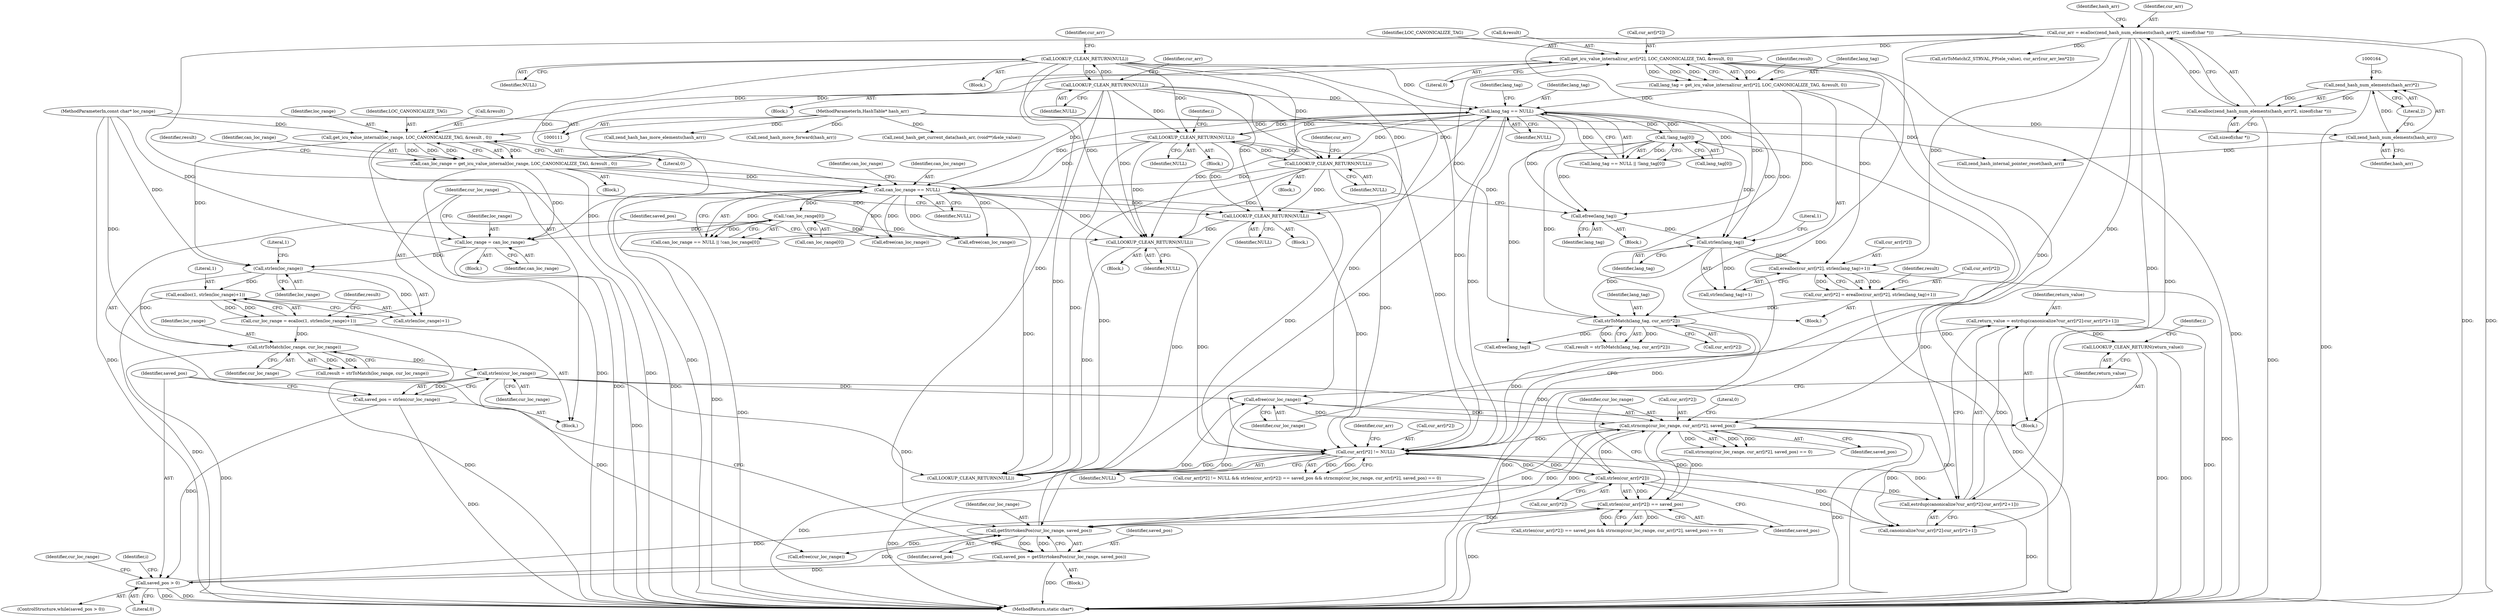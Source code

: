 digraph "1_php-src_97eff7eb57fc2320c267a949cffd622c38712484?w=1_25@API" {
"1000424" [label="(Call,return_value = estrdup(canonicalize?cur_arr[i*2]:cur_arr[i*2+1]))"];
"1000426" [label="(Call,estrdup(canonicalize?cur_arr[i*2]:cur_arr[i*2+1]))"];
"1000397" [label="(Call,cur_arr[i*2] != NULL)"];
"1000156" [label="(Call,cur_arr = ecalloc(zend_hash_num_elements(hash_arr)*2, sizeof(char *)))"];
"1000158" [label="(Call,ecalloc(zend_hash_num_elements(hash_arr)*2, sizeof(char *)))"];
"1000159" [label="(Call,zend_hash_num_elements(hash_arr)*2)"];
"1000160" [label="(Call,zend_hash_num_elements(hash_arr))"];
"1000113" [label="(MethodParameterIn,HashTable* hash_arr)"];
"1000406" [label="(Call,strlen(cur_arr[i*2]))"];
"1000414" [label="(Call,strncmp(cur_loc_range, cur_arr[i*2], saved_pos))"];
"1000441" [label="(Call,efree(cur_loc_range))"];
"1000378" [label="(Call,strlen(cur_loc_range))"];
"1000361" [label="(Call,strToMatch(loc_range, cur_loc_range))"];
"1000356" [label="(Call,strlen(loc_range))"];
"1000348" [label="(Call,loc_range = can_loc_range)"];
"1000317" [label="(Call,can_loc_range = get_icu_value_internal(loc_range, LOC_CANONICALIZE_TAG, &result , 0))"];
"1000319" [label="(Call,get_icu_value_internal(loc_range, LOC_CANONICALIZE_TAG, &result , 0))"];
"1000112" [label="(MethodParameterIn,const char* loc_range)"];
"1000249" [label="(Call,get_icu_value_internal(cur_arr[i*2], LOC_CANONICALIZE_TAG, &result, 0))"];
"1000298" [label="(Call,strToMatch(lang_tag, cur_arr[i*2]))"];
"1000293" [label="(Call,strlen(lang_tag))"];
"1000247" [label="(Call,lang_tag = get_icu_value_internal(cur_arr[i*2], LOC_CANONICALIZE_TAG, &result, 0))"];
"1000268" [label="(Call,!lang_tag[0])"];
"1000265" [label="(Call,lang_tag == NULL)"];
"1000220" [label="(Call,LOOKUP_CLEAN_RETURN(NULL))"];
"1000192" [label="(Call,LOOKUP_CLEAN_RETURN(NULL))"];
"1000312" [label="(Call,LOOKUP_CLEAN_RETURN(NULL))"];
"1000278" [label="(Call,LOOKUP_CLEAN_RETURN(NULL))"];
"1000276" [label="(Call,efree(lang_tag))"];
"1000280" [label="(Call,cur_arr[i*2] = erealloc(cur_arr[i*2], strlen(lang_tag)+1))"];
"1000286" [label="(Call,erealloc(cur_arr[i*2], strlen(lang_tag)+1))"];
"1000331" [label="(Call,can_loc_range == NULL)"];
"1000334" [label="(Call,!can_loc_range[0])"];
"1000351" [label="(Call,cur_loc_range = ecalloc(1, strlen(loc_range)+1))"];
"1000353" [label="(Call,ecalloc(1, strlen(loc_range)+1))"];
"1000447" [label="(Call,getStrrtokenPos(cur_loc_range, saved_pos))"];
"1000405" [label="(Call,strlen(cur_arr[i*2]) == saved_pos)"];
"1000381" [label="(Call,saved_pos > 0)"];
"1000376" [label="(Call,saved_pos = strlen(cur_loc_range))"];
"1000445" [label="(Call,saved_pos = getStrrtokenPos(cur_loc_range, saved_pos))"];
"1000344" [label="(Call,LOOKUP_CLEAN_RETURN(NULL))"];
"1000374" [label="(Call,LOOKUP_CLEAN_RETURN(NULL))"];
"1000443" [label="(Call,LOOKUP_CLEAN_RETURN(return_value))"];
"1000396" [label="(Call,cur_arr[i*2] != NULL && strlen(cur_arr[i*2]) == saved_pos && strncmp(cur_loc_range, cur_arr[i*2], saved_pos) == 0)"];
"1000404" [label="(Call,strlen(cur_arr[i*2]) == saved_pos && strncmp(cur_loc_range, cur_arr[i*2], saved_pos) == 0)"];
"1000334" [label="(Call,!can_loc_range[0])"];
"1000246" [label="(Block,)"];
"1000281" [label="(Call,cur_arr[i*2])"];
"1000249" [label="(Call,get_icu_value_internal(cur_arr[i*2], LOC_CANONICALIZE_TAG, &result, 0))"];
"1000296" [label="(Call,result = strToMatch(lang_tag, cur_arr[i*2]))"];
"1000354" [label="(Literal,1)"];
"1000381" [label="(Call,saved_pos > 0)"];
"1000272" [label="(Block,)"];
"1000449" [label="(Identifier,saved_pos)"];
"1000282" [label="(Identifier,cur_arr)"];
"1000363" [label="(Identifier,cur_loc_range)"];
"1000452" [label="(Call,LOOKUP_CLEAN_RETURN(NULL))"];
"1000330" [label="(Call,can_loc_range == NULL || !can_loc_range[0])"];
"1000267" [label="(Identifier,NULL)"];
"1000300" [label="(Call,cur_arr[i*2])"];
"1000266" [label="(Identifier,lang_tag)"];
"1000447" [label="(Call,getStrrtokenPos(cur_loc_range, saved_pos))"];
"1000177" [label="(Call,zend_hash_get_current_data(hash_arr, (void**)&ele_value))"];
"1000422" [label="(Literal,0)"];
"1000258" [label="(Literal,0)"];
"1000317" [label="(Call,can_loc_range = get_icu_value_internal(loc_range, LOC_CANONICALIZE_TAG, &result , 0))"];
"1000192" [label="(Call,LOOKUP_CLEAN_RETURN(NULL))"];
"1000351" [label="(Call,cur_loc_range = ecalloc(1, strlen(loc_range)+1))"];
"1000169" [label="(Call,zend_hash_has_more_elements(hash_arr))"];
"1000331" [label="(Call,can_loc_range == NULL)"];
"1000112" [label="(MethodParameterIn,const char* loc_range)"];
"1000280" [label="(Call,cur_arr[i*2] = erealloc(cur_arr[i*2], strlen(lang_tag)+1))"];
"1000378" [label="(Call,strlen(cur_loc_range))"];
"1000297" [label="(Identifier,result)"];
"1000413" [label="(Call,strncmp(cur_loc_range, cur_arr[i*2], saved_pos) == 0)"];
"1000342" [label="(Call,efree(can_loc_range))"];
"1000276" [label="(Call,efree(lang_tag))"];
"1000193" [label="(Identifier,NULL)"];
"1000427" [label="(Call,canonicalize?cur_arr[i*2]:cur_arr[i*2+1])"];
"1000345" [label="(Identifier,NULL)"];
"1000318" [label="(Identifier,can_loc_range)"];
"1000328" [label="(Identifier,result)"];
"1000393" [label="(Identifier,i)"];
"1000277" [label="(Identifier,lang_tag)"];
"1000166" [label="(Call,zend_hash_internal_pointer_reset(hash_arr))"];
"1000335" [label="(Call,can_loc_range[0])"];
"1000350" [label="(Identifier,can_loc_range)"];
"1000424" [label="(Call,return_value = estrdup(canonicalize?cur_arr[i*2]:cur_arr[i*2+1]))"];
"1000320" [label="(Identifier,loc_range)"];
"1000344" [label="(Call,LOOKUP_CLEAN_RETURN(NULL))"];
"1000162" [label="(Literal,2)"];
"1000445" [label="(Call,saved_pos = getStrrtokenPos(cur_loc_range, saved_pos))"];
"1000156" [label="(Call,cur_arr = ecalloc(zend_hash_num_elements(hash_arr)*2, sizeof(char *)))"];
"1000408" [label="(Identifier,cur_arr)"];
"1000163" [label="(Call,sizeof(char *))"];
"1000265" [label="(Call,lang_tag == NULL)"];
"1000405" [label="(Call,strlen(cur_arr[i*2]) == saved_pos)"];
"1000375" [label="(Identifier,NULL)"];
"1000312" [label="(Call,LOOKUP_CLEAN_RETURN(NULL))"];
"1000219" [label="(Block,)"];
"1000275" [label="(Block,)"];
"1000415" [label="(Identifier,cur_loc_range)"];
"1000442" [label="(Identifier,cur_loc_range)"];
"1000298" [label="(Call,strToMatch(lang_tag, cur_arr[i*2]))"];
"1000220" [label="(Call,LOOKUP_CLEAN_RETURN(NULL))"];
"1000376" [label="(Call,saved_pos = strlen(cur_loc_range))"];
"1000450" [label="(Call,efree(cur_loc_range))"];
"1000305" [label="(Call,efree(lang_tag))"];
"1000207" [label="(Call,strToMatch(Z_STRVAL_PP(ele_value), cur_arr[cur_arr_len*2]))"];
"1000324" [label="(Literal,0)"];
"1000158" [label="(Call,ecalloc(zend_hash_num_elements(hash_arr)*2, sizeof(char *)))"];
"1000295" [label="(Literal,1)"];
"1000269" [label="(Call,lang_tag[0])"];
"1000191" [label="(Block,)"];
"1000255" [label="(Identifier,LOC_CANONICALIZE_TAG)"];
"1000256" [label="(Call,&result)"];
"1000352" [label="(Identifier,cur_loc_range)"];
"1000293" [label="(Call,strlen(lang_tag))"];
"1000279" [label="(Identifier,NULL)"];
"1000250" [label="(Call,cur_arr[i*2])"];
"1000416" [label="(Call,cur_arr[i*2])"];
"1000262" [label="(Identifier,result)"];
"1000426" [label="(Call,estrdup(canonicalize?cur_arr[i*2]:cur_arr[i*2+1]))"];
"1000336" [label="(Identifier,can_loc_range)"];
"1000373" [label="(Block,)"];
"1000268" [label="(Call,!lang_tag[0])"];
"1000353" [label="(Call,ecalloc(1, strlen(loc_range)+1))"];
"1000443" [label="(Call,LOOKUP_CLEAN_RETURN(return_value))"];
"1000412" [label="(Identifier,saved_pos)"];
"1000387" [label="(Identifier,i)"];
"1000374" [label="(Call,LOOKUP_CLEAN_RETURN(NULL))"];
"1000270" [label="(Identifier,lang_tag)"];
"1000113" [label="(MethodParameterIn,HashTable* hash_arr)"];
"1000421" [label="(Identifier,saved_pos)"];
"1000311" [label="(Block,)"];
"1000347" [label="(Block,)"];
"1000397" [label="(Call,cur_arr[i*2] != NULL)"];
"1000349" [label="(Identifier,loc_range)"];
"1000356" [label="(Call,strlen(loc_range))"];
"1000357" [label="(Identifier,loc_range)"];
"1000383" [label="(Literal,0)"];
"1000382" [label="(Identifier,saved_pos)"];
"1000287" [label="(Call,cur_arr[i*2])"];
"1000425" [label="(Identifier,return_value)"];
"1000407" [label="(Call,cur_arr[i*2])"];
"1000367" [label="(Call,efree(can_loc_range))"];
"1000414" [label="(Call,strncmp(cur_loc_range, cur_arr[i*2], saved_pos))"];
"1000196" [label="(Identifier,cur_arr)"];
"1000333" [label="(Identifier,NULL)"];
"1000167" [label="(Identifier,hash_arr)"];
"1000248" [label="(Identifier,lang_tag)"];
"1000360" [label="(Identifier,result)"];
"1000286" [label="(Call,erealloc(cur_arr[i*2], strlen(lang_tag)+1))"];
"1000403" [label="(Identifier,NULL)"];
"1000380" [label="(ControlStructure,while(saved_pos > 0))"];
"1000454" [label="(MethodReturn,static char*)"];
"1000451" [label="(Identifier,cur_loc_range)"];
"1000338" [label="(Block,)"];
"1000299" [label="(Identifier,lang_tag)"];
"1000361" [label="(Call,strToMatch(loc_range, cur_loc_range))"];
"1000446" [label="(Identifier,saved_pos)"];
"1000384" [label="(Block,)"];
"1000157" [label="(Identifier,cur_arr)"];
"1000321" [label="(Identifier,LOC_CANONICALIZE_TAG)"];
"1000294" [label="(Identifier,lang_tag)"];
"1000348" [label="(Call,loc_range = can_loc_range)"];
"1000316" [label="(Block,)"];
"1000115" [label="(Block,)"];
"1000319" [label="(Call,get_icu_value_internal(loc_range, LOC_CANONICALIZE_TAG, &result , 0))"];
"1000161" [label="(Identifier,hash_arr)"];
"1000359" [label="(Call,result = strToMatch(loc_range, cur_loc_range))"];
"1000332" [label="(Identifier,can_loc_range)"];
"1000172" [label="(Call,zend_hash_move_forward(hash_arr))"];
"1000160" [label="(Call,zend_hash_num_elements(hash_arr))"];
"1000355" [label="(Call,strlen(loc_range)+1)"];
"1000406" [label="(Call,strlen(cur_arr[i*2]))"];
"1000377" [label="(Identifier,saved_pos)"];
"1000221" [label="(Identifier,NULL)"];
"1000313" [label="(Identifier,NULL)"];
"1000448" [label="(Identifier,cur_loc_range)"];
"1000423" [label="(Block,)"];
"1000292" [label="(Call,strlen(lang_tag)+1)"];
"1000398" [label="(Call,cur_arr[i*2])"];
"1000247" [label="(Call,lang_tag = get_icu_value_internal(cur_arr[i*2], LOC_CANONICALIZE_TAG, &result, 0))"];
"1000224" [label="(Identifier,cur_arr)"];
"1000322" [label="(Call,&result)"];
"1000264" [label="(Call,lang_tag == NULL || !lang_tag[0])"];
"1000278" [label="(Call,LOOKUP_CLEAN_RETURN(NULL))"];
"1000444" [label="(Identifier,return_value)"];
"1000159" [label="(Call,zend_hash_num_elements(hash_arr)*2)"];
"1000245" [label="(Identifier,i)"];
"1000379" [label="(Identifier,cur_loc_range)"];
"1000362" [label="(Identifier,loc_range)"];
"1000358" [label="(Literal,1)"];
"1000441" [label="(Call,efree(cur_loc_range))"];
"1000424" -> "1000423"  [label="AST: "];
"1000424" -> "1000426"  [label="CFG: "];
"1000425" -> "1000424"  [label="AST: "];
"1000426" -> "1000424"  [label="AST: "];
"1000442" -> "1000424"  [label="CFG: "];
"1000424" -> "1000454"  [label="DDG: "];
"1000426" -> "1000424"  [label="DDG: "];
"1000424" -> "1000443"  [label="DDG: "];
"1000426" -> "1000427"  [label="CFG: "];
"1000427" -> "1000426"  [label="AST: "];
"1000426" -> "1000454"  [label="DDG: "];
"1000397" -> "1000426"  [label="DDG: "];
"1000156" -> "1000426"  [label="DDG: "];
"1000406" -> "1000426"  [label="DDG: "];
"1000414" -> "1000426"  [label="DDG: "];
"1000397" -> "1000396"  [label="AST: "];
"1000397" -> "1000403"  [label="CFG: "];
"1000398" -> "1000397"  [label="AST: "];
"1000403" -> "1000397"  [label="AST: "];
"1000408" -> "1000397"  [label="CFG: "];
"1000396" -> "1000397"  [label="CFG: "];
"1000397" -> "1000454"  [label="DDG: "];
"1000397" -> "1000396"  [label="DDG: "];
"1000397" -> "1000396"  [label="DDG: "];
"1000156" -> "1000397"  [label="DDG: "];
"1000406" -> "1000397"  [label="DDG: "];
"1000414" -> "1000397"  [label="DDG: "];
"1000298" -> "1000397"  [label="DDG: "];
"1000312" -> "1000397"  [label="DDG: "];
"1000192" -> "1000397"  [label="DDG: "];
"1000344" -> "1000397"  [label="DDG: "];
"1000278" -> "1000397"  [label="DDG: "];
"1000220" -> "1000397"  [label="DDG: "];
"1000331" -> "1000397"  [label="DDG: "];
"1000374" -> "1000397"  [label="DDG: "];
"1000265" -> "1000397"  [label="DDG: "];
"1000397" -> "1000406"  [label="DDG: "];
"1000397" -> "1000427"  [label="DDG: "];
"1000397" -> "1000452"  [label="DDG: "];
"1000156" -> "1000115"  [label="AST: "];
"1000156" -> "1000158"  [label="CFG: "];
"1000157" -> "1000156"  [label="AST: "];
"1000158" -> "1000156"  [label="AST: "];
"1000167" -> "1000156"  [label="CFG: "];
"1000156" -> "1000454"  [label="DDG: "];
"1000156" -> "1000454"  [label="DDG: "];
"1000158" -> "1000156"  [label="DDG: "];
"1000156" -> "1000207"  [label="DDG: "];
"1000156" -> "1000249"  [label="DDG: "];
"1000156" -> "1000286"  [label="DDG: "];
"1000156" -> "1000298"  [label="DDG: "];
"1000156" -> "1000406"  [label="DDG: "];
"1000156" -> "1000414"  [label="DDG: "];
"1000156" -> "1000427"  [label="DDG: "];
"1000158" -> "1000163"  [label="CFG: "];
"1000159" -> "1000158"  [label="AST: "];
"1000163" -> "1000158"  [label="AST: "];
"1000158" -> "1000454"  [label="DDG: "];
"1000159" -> "1000158"  [label="DDG: "];
"1000159" -> "1000158"  [label="DDG: "];
"1000159" -> "1000162"  [label="CFG: "];
"1000160" -> "1000159"  [label="AST: "];
"1000162" -> "1000159"  [label="AST: "];
"1000164" -> "1000159"  [label="CFG: "];
"1000159" -> "1000454"  [label="DDG: "];
"1000160" -> "1000159"  [label="DDG: "];
"1000160" -> "1000161"  [label="CFG: "];
"1000161" -> "1000160"  [label="AST: "];
"1000162" -> "1000160"  [label="CFG: "];
"1000113" -> "1000160"  [label="DDG: "];
"1000160" -> "1000166"  [label="DDG: "];
"1000113" -> "1000111"  [label="AST: "];
"1000113" -> "1000454"  [label="DDG: "];
"1000113" -> "1000166"  [label="DDG: "];
"1000113" -> "1000169"  [label="DDG: "];
"1000113" -> "1000172"  [label="DDG: "];
"1000113" -> "1000177"  [label="DDG: "];
"1000406" -> "1000405"  [label="AST: "];
"1000406" -> "1000407"  [label="CFG: "];
"1000407" -> "1000406"  [label="AST: "];
"1000412" -> "1000406"  [label="CFG: "];
"1000406" -> "1000454"  [label="DDG: "];
"1000406" -> "1000405"  [label="DDG: "];
"1000406" -> "1000414"  [label="DDG: "];
"1000406" -> "1000427"  [label="DDG: "];
"1000414" -> "1000413"  [label="AST: "];
"1000414" -> "1000421"  [label="CFG: "];
"1000415" -> "1000414"  [label="AST: "];
"1000416" -> "1000414"  [label="AST: "];
"1000421" -> "1000414"  [label="AST: "];
"1000422" -> "1000414"  [label="CFG: "];
"1000414" -> "1000454"  [label="DDG: "];
"1000414" -> "1000405"  [label="DDG: "];
"1000414" -> "1000413"  [label="DDG: "];
"1000414" -> "1000413"  [label="DDG: "];
"1000414" -> "1000413"  [label="DDG: "];
"1000441" -> "1000414"  [label="DDG: "];
"1000378" -> "1000414"  [label="DDG: "];
"1000447" -> "1000414"  [label="DDG: "];
"1000405" -> "1000414"  [label="DDG: "];
"1000414" -> "1000427"  [label="DDG: "];
"1000414" -> "1000441"  [label="DDG: "];
"1000414" -> "1000447"  [label="DDG: "];
"1000414" -> "1000447"  [label="DDG: "];
"1000441" -> "1000423"  [label="AST: "];
"1000441" -> "1000442"  [label="CFG: "];
"1000442" -> "1000441"  [label="AST: "];
"1000444" -> "1000441"  [label="CFG: "];
"1000378" -> "1000441"  [label="DDG: "];
"1000447" -> "1000441"  [label="DDG: "];
"1000441" -> "1000447"  [label="DDG: "];
"1000378" -> "1000376"  [label="AST: "];
"1000378" -> "1000379"  [label="CFG: "];
"1000379" -> "1000378"  [label="AST: "];
"1000376" -> "1000378"  [label="CFG: "];
"1000378" -> "1000376"  [label="DDG: "];
"1000361" -> "1000378"  [label="DDG: "];
"1000378" -> "1000447"  [label="DDG: "];
"1000378" -> "1000450"  [label="DDG: "];
"1000361" -> "1000359"  [label="AST: "];
"1000361" -> "1000363"  [label="CFG: "];
"1000362" -> "1000361"  [label="AST: "];
"1000363" -> "1000361"  [label="AST: "];
"1000359" -> "1000361"  [label="CFG: "];
"1000361" -> "1000454"  [label="DDG: "];
"1000361" -> "1000359"  [label="DDG: "];
"1000361" -> "1000359"  [label="DDG: "];
"1000356" -> "1000361"  [label="DDG: "];
"1000112" -> "1000361"  [label="DDG: "];
"1000351" -> "1000361"  [label="DDG: "];
"1000356" -> "1000355"  [label="AST: "];
"1000356" -> "1000357"  [label="CFG: "];
"1000357" -> "1000356"  [label="AST: "];
"1000358" -> "1000356"  [label="CFG: "];
"1000356" -> "1000353"  [label="DDG: "];
"1000356" -> "1000355"  [label="DDG: "];
"1000348" -> "1000356"  [label="DDG: "];
"1000319" -> "1000356"  [label="DDG: "];
"1000112" -> "1000356"  [label="DDG: "];
"1000348" -> "1000347"  [label="AST: "];
"1000348" -> "1000350"  [label="CFG: "];
"1000349" -> "1000348"  [label="AST: "];
"1000350" -> "1000348"  [label="AST: "];
"1000352" -> "1000348"  [label="CFG: "];
"1000348" -> "1000454"  [label="DDG: "];
"1000317" -> "1000348"  [label="DDG: "];
"1000331" -> "1000348"  [label="DDG: "];
"1000334" -> "1000348"  [label="DDG: "];
"1000112" -> "1000348"  [label="DDG: "];
"1000317" -> "1000316"  [label="AST: "];
"1000317" -> "1000319"  [label="CFG: "];
"1000318" -> "1000317"  [label="AST: "];
"1000319" -> "1000317"  [label="AST: "];
"1000328" -> "1000317"  [label="CFG: "];
"1000317" -> "1000454"  [label="DDG: "];
"1000317" -> "1000454"  [label="DDG: "];
"1000319" -> "1000317"  [label="DDG: "];
"1000319" -> "1000317"  [label="DDG: "];
"1000319" -> "1000317"  [label="DDG: "];
"1000319" -> "1000317"  [label="DDG: "];
"1000317" -> "1000331"  [label="DDG: "];
"1000317" -> "1000342"  [label="DDG: "];
"1000317" -> "1000367"  [label="DDG: "];
"1000319" -> "1000324"  [label="CFG: "];
"1000320" -> "1000319"  [label="AST: "];
"1000321" -> "1000319"  [label="AST: "];
"1000322" -> "1000319"  [label="AST: "];
"1000324" -> "1000319"  [label="AST: "];
"1000319" -> "1000454"  [label="DDG: "];
"1000319" -> "1000454"  [label="DDG: "];
"1000112" -> "1000319"  [label="DDG: "];
"1000249" -> "1000319"  [label="DDG: "];
"1000249" -> "1000319"  [label="DDG: "];
"1000112" -> "1000111"  [label="AST: "];
"1000112" -> "1000454"  [label="DDG: "];
"1000249" -> "1000247"  [label="AST: "];
"1000249" -> "1000258"  [label="CFG: "];
"1000250" -> "1000249"  [label="AST: "];
"1000255" -> "1000249"  [label="AST: "];
"1000256" -> "1000249"  [label="AST: "];
"1000258" -> "1000249"  [label="AST: "];
"1000247" -> "1000249"  [label="CFG: "];
"1000249" -> "1000454"  [label="DDG: "];
"1000249" -> "1000454"  [label="DDG: "];
"1000249" -> "1000247"  [label="DDG: "];
"1000249" -> "1000247"  [label="DDG: "];
"1000249" -> "1000247"  [label="DDG: "];
"1000249" -> "1000247"  [label="DDG: "];
"1000298" -> "1000249"  [label="DDG: "];
"1000249" -> "1000286"  [label="DDG: "];
"1000298" -> "1000296"  [label="AST: "];
"1000298" -> "1000300"  [label="CFG: "];
"1000299" -> "1000298"  [label="AST: "];
"1000300" -> "1000298"  [label="AST: "];
"1000296" -> "1000298"  [label="CFG: "];
"1000298" -> "1000454"  [label="DDG: "];
"1000298" -> "1000296"  [label="DDG: "];
"1000298" -> "1000296"  [label="DDG: "];
"1000293" -> "1000298"  [label="DDG: "];
"1000268" -> "1000298"  [label="DDG: "];
"1000280" -> "1000298"  [label="DDG: "];
"1000298" -> "1000305"  [label="DDG: "];
"1000293" -> "1000292"  [label="AST: "];
"1000293" -> "1000294"  [label="CFG: "];
"1000294" -> "1000293"  [label="AST: "];
"1000295" -> "1000293"  [label="CFG: "];
"1000293" -> "1000286"  [label="DDG: "];
"1000293" -> "1000292"  [label="DDG: "];
"1000247" -> "1000293"  [label="DDG: "];
"1000268" -> "1000293"  [label="DDG: "];
"1000265" -> "1000293"  [label="DDG: "];
"1000276" -> "1000293"  [label="DDG: "];
"1000247" -> "1000246"  [label="AST: "];
"1000248" -> "1000247"  [label="AST: "];
"1000262" -> "1000247"  [label="CFG: "];
"1000247" -> "1000454"  [label="DDG: "];
"1000247" -> "1000265"  [label="DDG: "];
"1000247" -> "1000276"  [label="DDG: "];
"1000268" -> "1000264"  [label="AST: "];
"1000268" -> "1000269"  [label="CFG: "];
"1000269" -> "1000268"  [label="AST: "];
"1000264" -> "1000268"  [label="CFG: "];
"1000268" -> "1000454"  [label="DDG: "];
"1000268" -> "1000265"  [label="DDG: "];
"1000268" -> "1000264"  [label="DDG: "];
"1000265" -> "1000268"  [label="DDG: "];
"1000268" -> "1000276"  [label="DDG: "];
"1000268" -> "1000305"  [label="DDG: "];
"1000265" -> "1000264"  [label="AST: "];
"1000265" -> "1000267"  [label="CFG: "];
"1000266" -> "1000265"  [label="AST: "];
"1000267" -> "1000265"  [label="AST: "];
"1000270" -> "1000265"  [label="CFG: "];
"1000264" -> "1000265"  [label="CFG: "];
"1000265" -> "1000264"  [label="DDG: "];
"1000265" -> "1000264"  [label="DDG: "];
"1000220" -> "1000265"  [label="DDG: "];
"1000312" -> "1000265"  [label="DDG: "];
"1000192" -> "1000265"  [label="DDG: "];
"1000278" -> "1000265"  [label="DDG: "];
"1000265" -> "1000276"  [label="DDG: "];
"1000265" -> "1000278"  [label="DDG: "];
"1000265" -> "1000312"  [label="DDG: "];
"1000265" -> "1000331"  [label="DDG: "];
"1000265" -> "1000344"  [label="DDG: "];
"1000265" -> "1000374"  [label="DDG: "];
"1000265" -> "1000452"  [label="DDG: "];
"1000220" -> "1000219"  [label="AST: "];
"1000220" -> "1000221"  [label="CFG: "];
"1000221" -> "1000220"  [label="AST: "];
"1000224" -> "1000220"  [label="CFG: "];
"1000220" -> "1000192"  [label="DDG: "];
"1000192" -> "1000220"  [label="DDG: "];
"1000220" -> "1000278"  [label="DDG: "];
"1000220" -> "1000312"  [label="DDG: "];
"1000220" -> "1000331"  [label="DDG: "];
"1000220" -> "1000344"  [label="DDG: "];
"1000220" -> "1000374"  [label="DDG: "];
"1000220" -> "1000452"  [label="DDG: "];
"1000192" -> "1000191"  [label="AST: "];
"1000192" -> "1000193"  [label="CFG: "];
"1000193" -> "1000192"  [label="AST: "];
"1000196" -> "1000192"  [label="CFG: "];
"1000192" -> "1000278"  [label="DDG: "];
"1000192" -> "1000312"  [label="DDG: "];
"1000192" -> "1000331"  [label="DDG: "];
"1000192" -> "1000344"  [label="DDG: "];
"1000192" -> "1000374"  [label="DDG: "];
"1000192" -> "1000452"  [label="DDG: "];
"1000312" -> "1000311"  [label="AST: "];
"1000312" -> "1000313"  [label="CFG: "];
"1000313" -> "1000312"  [label="AST: "];
"1000245" -> "1000312"  [label="CFG: "];
"1000312" -> "1000278"  [label="DDG: "];
"1000278" -> "1000312"  [label="DDG: "];
"1000312" -> "1000331"  [label="DDG: "];
"1000312" -> "1000344"  [label="DDG: "];
"1000312" -> "1000374"  [label="DDG: "];
"1000312" -> "1000452"  [label="DDG: "];
"1000278" -> "1000272"  [label="AST: "];
"1000278" -> "1000279"  [label="CFG: "];
"1000279" -> "1000278"  [label="AST: "];
"1000282" -> "1000278"  [label="CFG: "];
"1000278" -> "1000331"  [label="DDG: "];
"1000278" -> "1000344"  [label="DDG: "];
"1000278" -> "1000374"  [label="DDG: "];
"1000278" -> "1000452"  [label="DDG: "];
"1000276" -> "1000275"  [label="AST: "];
"1000276" -> "1000277"  [label="CFG: "];
"1000277" -> "1000276"  [label="AST: "];
"1000279" -> "1000276"  [label="CFG: "];
"1000280" -> "1000246"  [label="AST: "];
"1000280" -> "1000286"  [label="CFG: "];
"1000281" -> "1000280"  [label="AST: "];
"1000286" -> "1000280"  [label="AST: "];
"1000297" -> "1000280"  [label="CFG: "];
"1000280" -> "1000454"  [label="DDG: "];
"1000286" -> "1000280"  [label="DDG: "];
"1000286" -> "1000280"  [label="DDG: "];
"1000286" -> "1000292"  [label="CFG: "];
"1000287" -> "1000286"  [label="AST: "];
"1000292" -> "1000286"  [label="AST: "];
"1000286" -> "1000454"  [label="DDG: "];
"1000331" -> "1000330"  [label="AST: "];
"1000331" -> "1000333"  [label="CFG: "];
"1000332" -> "1000331"  [label="AST: "];
"1000333" -> "1000331"  [label="AST: "];
"1000336" -> "1000331"  [label="CFG: "];
"1000330" -> "1000331"  [label="CFG: "];
"1000331" -> "1000454"  [label="DDG: "];
"1000331" -> "1000330"  [label="DDG: "];
"1000331" -> "1000330"  [label="DDG: "];
"1000331" -> "1000334"  [label="DDG: "];
"1000331" -> "1000342"  [label="DDG: "];
"1000331" -> "1000344"  [label="DDG: "];
"1000331" -> "1000367"  [label="DDG: "];
"1000331" -> "1000374"  [label="DDG: "];
"1000331" -> "1000452"  [label="DDG: "];
"1000334" -> "1000330"  [label="AST: "];
"1000334" -> "1000335"  [label="CFG: "];
"1000335" -> "1000334"  [label="AST: "];
"1000330" -> "1000334"  [label="CFG: "];
"1000334" -> "1000454"  [label="DDG: "];
"1000334" -> "1000330"  [label="DDG: "];
"1000334" -> "1000342"  [label="DDG: "];
"1000334" -> "1000367"  [label="DDG: "];
"1000351" -> "1000115"  [label="AST: "];
"1000351" -> "1000353"  [label="CFG: "];
"1000352" -> "1000351"  [label="AST: "];
"1000353" -> "1000351"  [label="AST: "];
"1000360" -> "1000351"  [label="CFG: "];
"1000351" -> "1000454"  [label="DDG: "];
"1000353" -> "1000351"  [label="DDG: "];
"1000353" -> "1000351"  [label="DDG: "];
"1000353" -> "1000355"  [label="CFG: "];
"1000354" -> "1000353"  [label="AST: "];
"1000355" -> "1000353"  [label="AST: "];
"1000353" -> "1000454"  [label="DDG: "];
"1000447" -> "1000445"  [label="AST: "];
"1000447" -> "1000449"  [label="CFG: "];
"1000448" -> "1000447"  [label="AST: "];
"1000449" -> "1000447"  [label="AST: "];
"1000445" -> "1000447"  [label="CFG: "];
"1000447" -> "1000445"  [label="DDG: "];
"1000447" -> "1000445"  [label="DDG: "];
"1000405" -> "1000447"  [label="DDG: "];
"1000381" -> "1000447"  [label="DDG: "];
"1000447" -> "1000450"  [label="DDG: "];
"1000405" -> "1000404"  [label="AST: "];
"1000405" -> "1000412"  [label="CFG: "];
"1000412" -> "1000405"  [label="AST: "];
"1000415" -> "1000405"  [label="CFG: "];
"1000404" -> "1000405"  [label="CFG: "];
"1000405" -> "1000454"  [label="DDG: "];
"1000405" -> "1000404"  [label="DDG: "];
"1000405" -> "1000404"  [label="DDG: "];
"1000381" -> "1000405"  [label="DDG: "];
"1000381" -> "1000380"  [label="AST: "];
"1000381" -> "1000383"  [label="CFG: "];
"1000382" -> "1000381"  [label="AST: "];
"1000383" -> "1000381"  [label="AST: "];
"1000387" -> "1000381"  [label="CFG: "];
"1000451" -> "1000381"  [label="CFG: "];
"1000381" -> "1000454"  [label="DDG: "];
"1000381" -> "1000454"  [label="DDG: "];
"1000376" -> "1000381"  [label="DDG: "];
"1000445" -> "1000381"  [label="DDG: "];
"1000376" -> "1000115"  [label="AST: "];
"1000377" -> "1000376"  [label="AST: "];
"1000382" -> "1000376"  [label="CFG: "];
"1000376" -> "1000454"  [label="DDG: "];
"1000445" -> "1000384"  [label="AST: "];
"1000446" -> "1000445"  [label="AST: "];
"1000382" -> "1000445"  [label="CFG: "];
"1000445" -> "1000454"  [label="DDG: "];
"1000344" -> "1000338"  [label="AST: "];
"1000344" -> "1000345"  [label="CFG: "];
"1000345" -> "1000344"  [label="AST: "];
"1000352" -> "1000344"  [label="CFG: "];
"1000344" -> "1000374"  [label="DDG: "];
"1000344" -> "1000452"  [label="DDG: "];
"1000374" -> "1000373"  [label="AST: "];
"1000374" -> "1000375"  [label="CFG: "];
"1000375" -> "1000374"  [label="AST: "];
"1000377" -> "1000374"  [label="CFG: "];
"1000374" -> "1000452"  [label="DDG: "];
"1000443" -> "1000423"  [label="AST: "];
"1000443" -> "1000444"  [label="CFG: "];
"1000444" -> "1000443"  [label="AST: "];
"1000393" -> "1000443"  [label="CFG: "];
"1000443" -> "1000454"  [label="DDG: "];
"1000443" -> "1000454"  [label="DDG: "];
}
